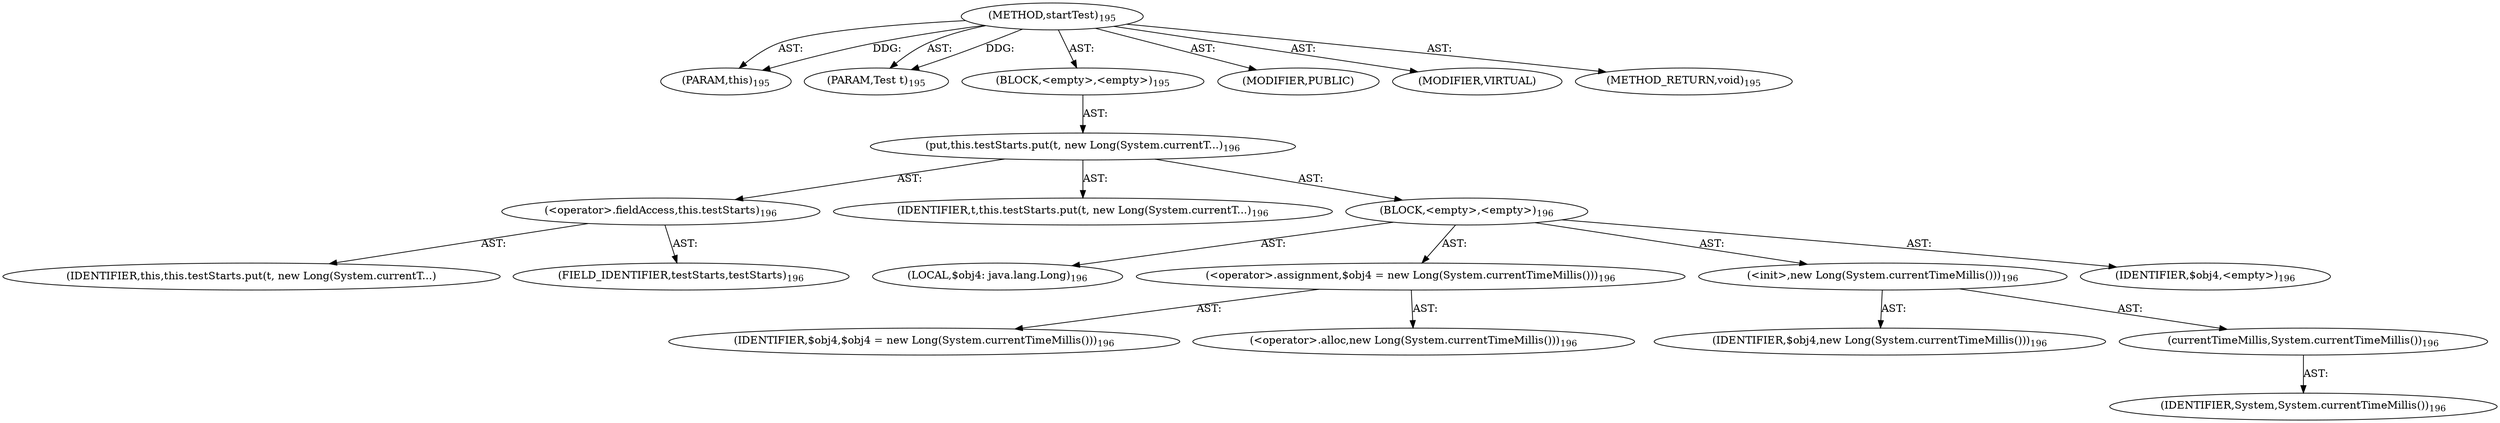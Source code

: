 digraph "startTest" {  
"111669149703" [label = <(METHOD,startTest)<SUB>195</SUB>> ]
"115964117008" [label = <(PARAM,this)<SUB>195</SUB>> ]
"115964117009" [label = <(PARAM,Test t)<SUB>195</SUB>> ]
"25769803799" [label = <(BLOCK,&lt;empty&gt;,&lt;empty&gt;)<SUB>195</SUB>> ]
"30064771176" [label = <(put,this.testStarts.put(t, new Long(System.currentT...)<SUB>196</SUB>> ]
"30064771177" [label = <(&lt;operator&gt;.fieldAccess,this.testStarts)<SUB>196</SUB>> ]
"68719476829" [label = <(IDENTIFIER,this,this.testStarts.put(t, new Long(System.currentT...)> ]
"55834574873" [label = <(FIELD_IDENTIFIER,testStarts,testStarts)<SUB>196</SUB>> ]
"68719476830" [label = <(IDENTIFIER,t,this.testStarts.put(t, new Long(System.currentT...)<SUB>196</SUB>> ]
"25769803800" [label = <(BLOCK,&lt;empty&gt;,&lt;empty&gt;)<SUB>196</SUB>> ]
"94489280522" [label = <(LOCAL,$obj4: java.lang.Long)<SUB>196</SUB>> ]
"30064771178" [label = <(&lt;operator&gt;.assignment,$obj4 = new Long(System.currentTimeMillis()))<SUB>196</SUB>> ]
"68719476831" [label = <(IDENTIFIER,$obj4,$obj4 = new Long(System.currentTimeMillis()))<SUB>196</SUB>> ]
"30064771179" [label = <(&lt;operator&gt;.alloc,new Long(System.currentTimeMillis()))<SUB>196</SUB>> ]
"30064771180" [label = <(&lt;init&gt;,new Long(System.currentTimeMillis()))<SUB>196</SUB>> ]
"68719476832" [label = <(IDENTIFIER,$obj4,new Long(System.currentTimeMillis()))<SUB>196</SUB>> ]
"30064771181" [label = <(currentTimeMillis,System.currentTimeMillis())<SUB>196</SUB>> ]
"68719476833" [label = <(IDENTIFIER,System,System.currentTimeMillis())<SUB>196</SUB>> ]
"68719476834" [label = <(IDENTIFIER,$obj4,&lt;empty&gt;)<SUB>196</SUB>> ]
"133143986196" [label = <(MODIFIER,PUBLIC)> ]
"133143986197" [label = <(MODIFIER,VIRTUAL)> ]
"128849018887" [label = <(METHOD_RETURN,void)<SUB>195</SUB>> ]
  "111669149703" -> "115964117008"  [ label = "AST: "] 
  "111669149703" -> "115964117009"  [ label = "AST: "] 
  "111669149703" -> "25769803799"  [ label = "AST: "] 
  "111669149703" -> "133143986196"  [ label = "AST: "] 
  "111669149703" -> "133143986197"  [ label = "AST: "] 
  "111669149703" -> "128849018887"  [ label = "AST: "] 
  "25769803799" -> "30064771176"  [ label = "AST: "] 
  "30064771176" -> "30064771177"  [ label = "AST: "] 
  "30064771176" -> "68719476830"  [ label = "AST: "] 
  "30064771176" -> "25769803800"  [ label = "AST: "] 
  "30064771177" -> "68719476829"  [ label = "AST: "] 
  "30064771177" -> "55834574873"  [ label = "AST: "] 
  "25769803800" -> "94489280522"  [ label = "AST: "] 
  "25769803800" -> "30064771178"  [ label = "AST: "] 
  "25769803800" -> "30064771180"  [ label = "AST: "] 
  "25769803800" -> "68719476834"  [ label = "AST: "] 
  "30064771178" -> "68719476831"  [ label = "AST: "] 
  "30064771178" -> "30064771179"  [ label = "AST: "] 
  "30064771180" -> "68719476832"  [ label = "AST: "] 
  "30064771180" -> "30064771181"  [ label = "AST: "] 
  "30064771181" -> "68719476833"  [ label = "AST: "] 
  "111669149703" -> "115964117008"  [ label = "DDG: "] 
  "111669149703" -> "115964117009"  [ label = "DDG: "] 
}
